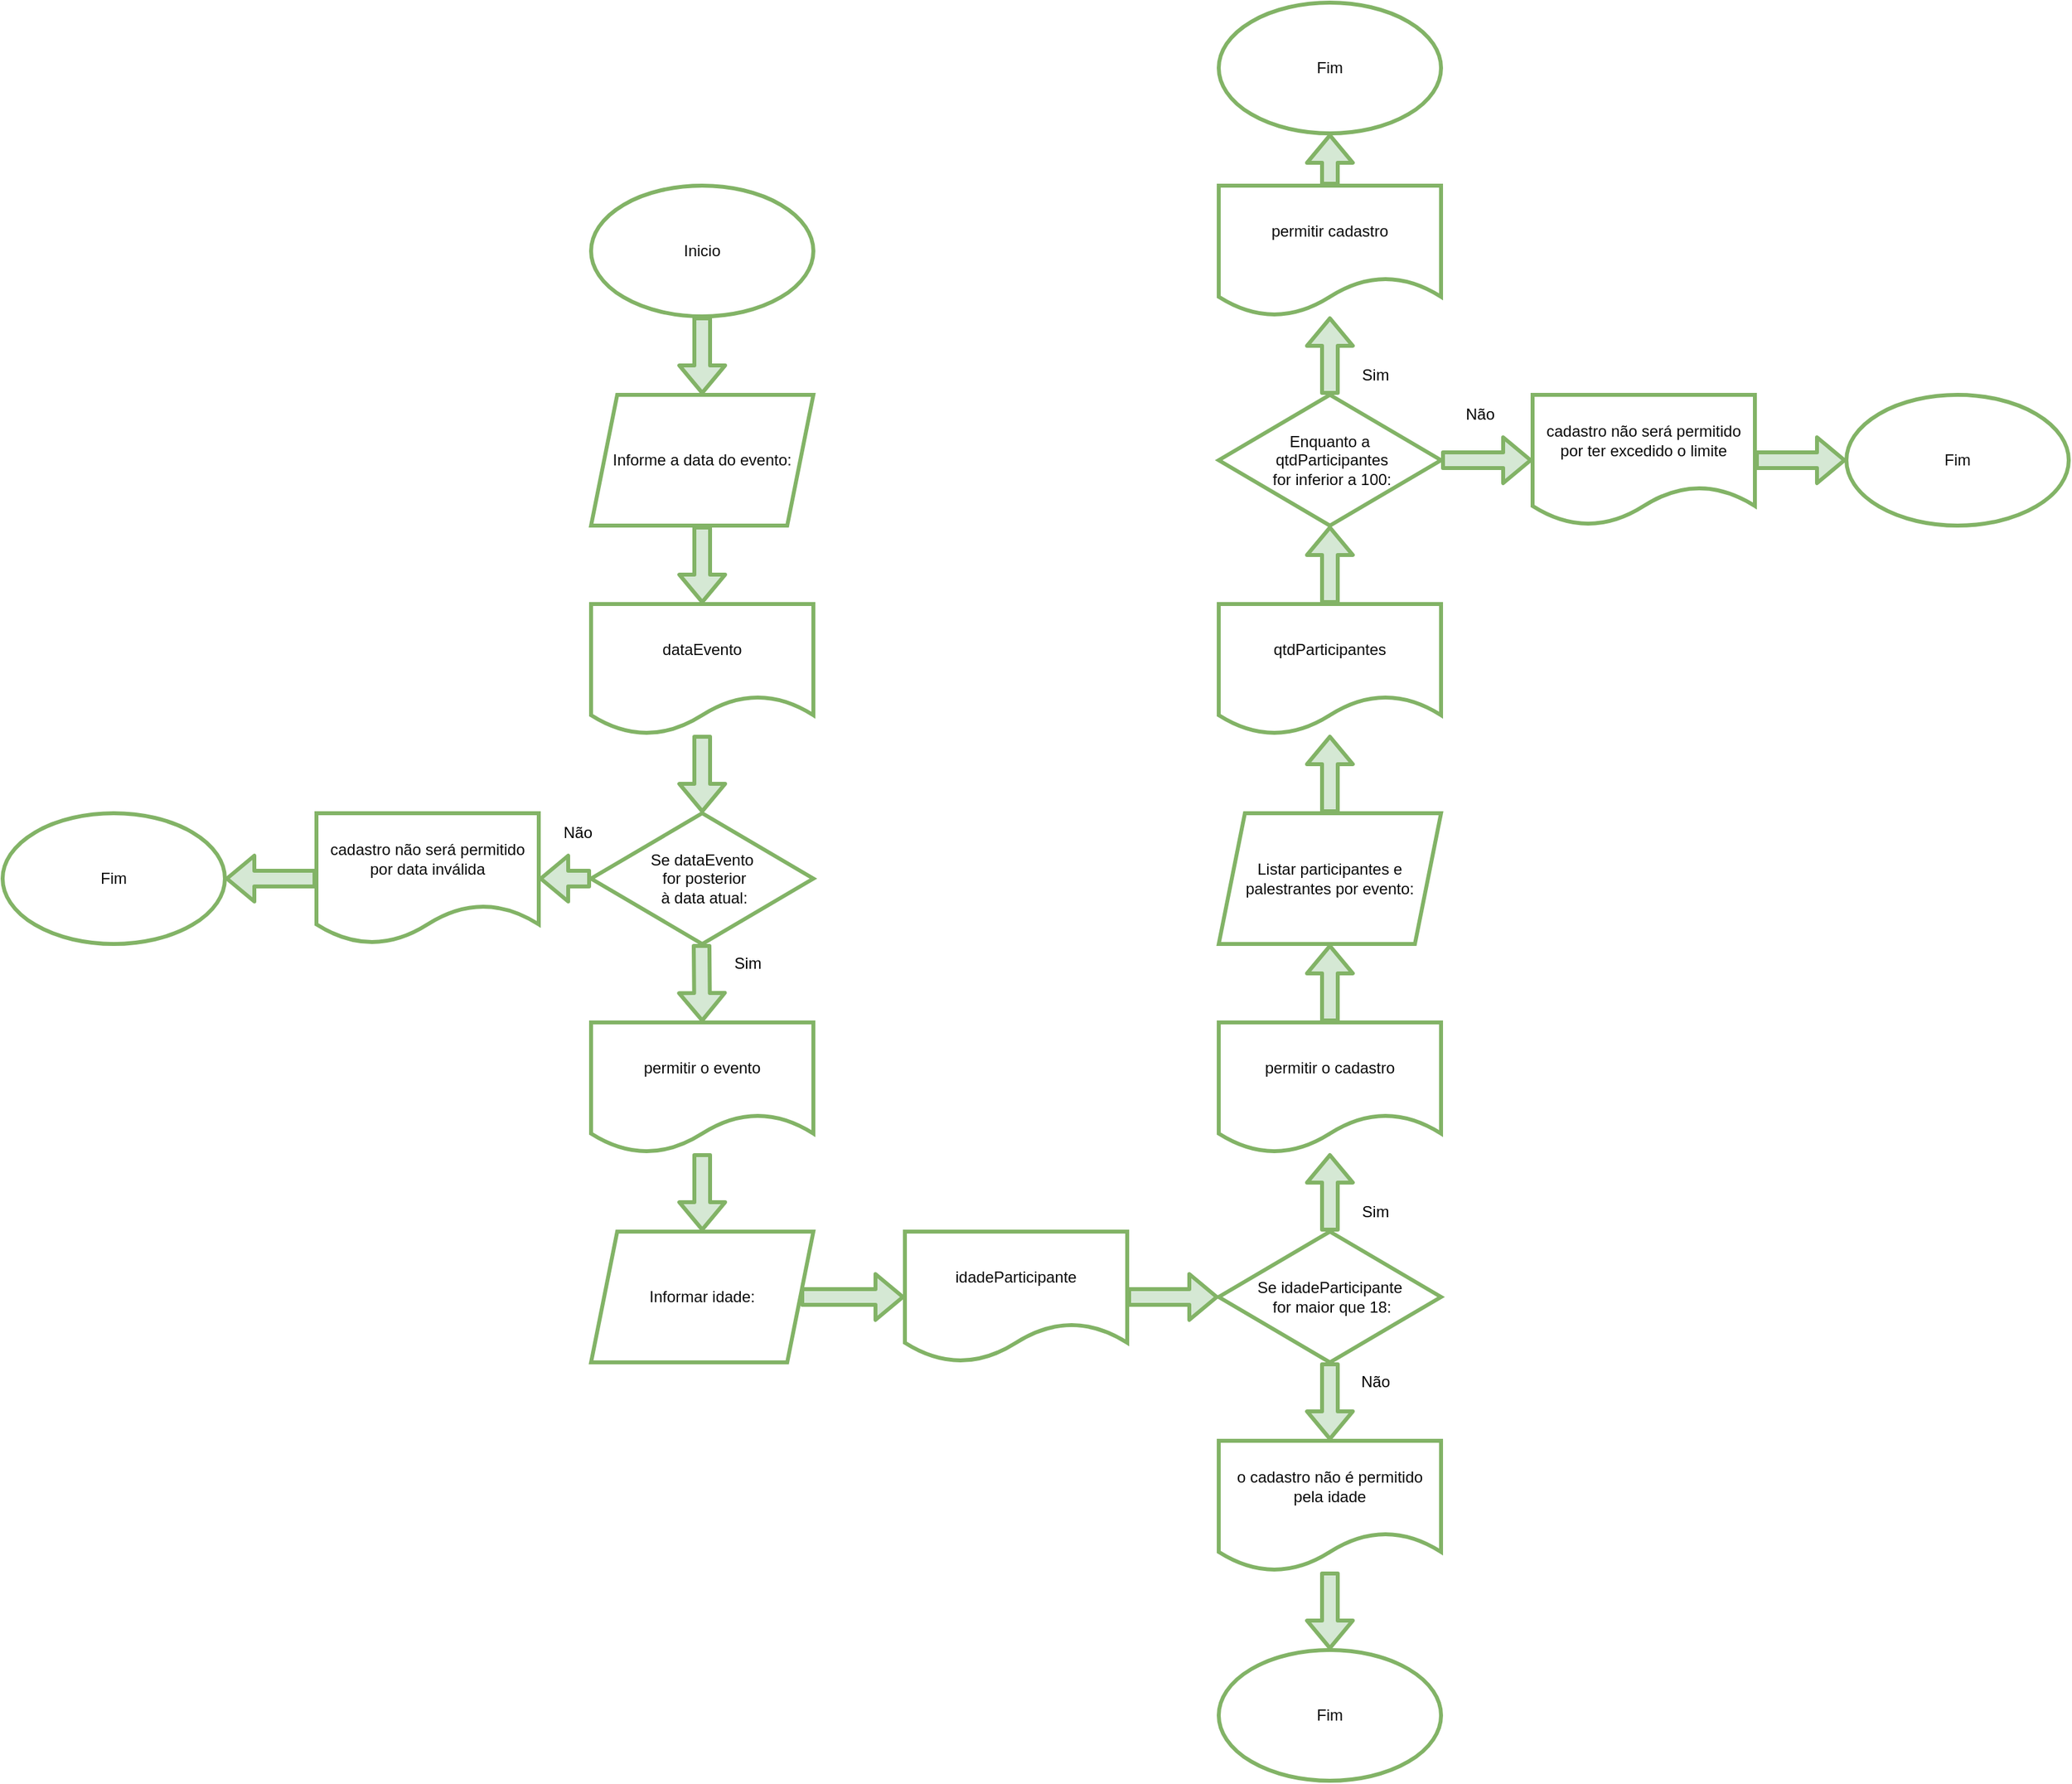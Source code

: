 <mxfile version="20.0.4" type="github">
  <diagram id="HSJ6vDpqChhuZFAxP3Rw" name="Page-1">
    <mxGraphModel dx="4431" dy="2277" grid="1" gridSize="10" guides="1" tooltips="1" connect="1" arrows="1" fold="1" page="0" pageScale="1" pageWidth="827" pageHeight="1169" math="0" shadow="0">
      <root>
        <mxCell id="0" />
        <mxCell id="1" parent="0" />
        <mxCell id="ryRQCTZ5as9w10T39_6p-2" value="Inicio" style="ellipse;whiteSpace=wrap;html=1;rounded=0;fillColor=default;strokeColor=#82b366;fontFamily=Helvetica;fontColor=#0A0A0A;labelBackgroundColor=none;labelBorderColor=none;gradientColor=#ffffff;strokeWidth=3;" parent="1" vertex="1">
          <mxGeometry x="-1760" y="-920" width="170" height="100" as="geometry" />
        </mxCell>
        <mxCell id="ryRQCTZ5as9w10T39_6p-4" value="Informe a data do evento:" style="shape=parallelogram;perimeter=parallelogramPerimeter;whiteSpace=wrap;html=1;fixedSize=1;rounded=0;fillColor=default;strokeColor=#82b366;fontFamily=Helvetica;fontColor=#0A0A0A;labelBackgroundColor=none;labelBorderColor=none;gradientColor=#ffffff;strokeWidth=3;" parent="1" vertex="1">
          <mxGeometry x="-1760" y="-760" width="170" height="100" as="geometry" />
        </mxCell>
        <mxCell id="ryRQCTZ5as9w10T39_6p-6" value="dataEvento" style="shape=document;whiteSpace=wrap;html=1;boundedLbl=1;rounded=0;fillColor=default;strokeColor=#82b366;fontFamily=Helvetica;fontColor=#0A0A0A;labelBackgroundColor=none;labelBorderColor=none;gradientColor=#ffffff;strokeWidth=3;" parent="1" vertex="1">
          <mxGeometry x="-1760" y="-600" width="170" height="100" as="geometry" />
        </mxCell>
        <mxCell id="ryRQCTZ5as9w10T39_6p-7" value="Se dataEvento&lt;br&gt;&amp;nbsp;for posterior&lt;br&gt;&amp;nbsp;à data atual:" style="rhombus;whiteSpace=wrap;html=1;rounded=0;fillColor=default;strokeColor=#82b366;fontFamily=Helvetica;fontColor=#0A0A0A;labelBackgroundColor=none;labelBorderColor=none;gradientColor=#ffffff;strokeWidth=3;" parent="1" vertex="1">
          <mxGeometry x="-1760" y="-440" width="170" height="100" as="geometry" />
        </mxCell>
        <mxCell id="ryRQCTZ5as9w10T39_6p-12" value="permitir o cadastro" style="shape=document;whiteSpace=wrap;html=1;boundedLbl=1;rounded=0;fillColor=default;strokeColor=#82b366;fontFamily=Helvetica;fontColor=#0A0A0A;labelBackgroundColor=none;labelBorderColor=none;gradientColor=#ffffff;strokeWidth=3;" parent="1" vertex="1">
          <mxGeometry x="-1280" y="-280" width="170" height="100" as="geometry" />
        </mxCell>
        <mxCell id="ryRQCTZ5as9w10T39_6p-13" value="permitir o evento" style="shape=document;whiteSpace=wrap;html=1;boundedLbl=1;rounded=0;fillColor=default;strokeColor=#82b366;fontFamily=Helvetica;fontColor=#0A0A0A;labelBackgroundColor=none;labelBorderColor=none;gradientColor=#ffffff;strokeWidth=3;" parent="1" vertex="1">
          <mxGeometry x="-1760" y="-280" width="170" height="100" as="geometry" />
        </mxCell>
        <mxCell id="ryRQCTZ5as9w10T39_6p-20" value="Informar idade:" style="shape=parallelogram;perimeter=parallelogramPerimeter;whiteSpace=wrap;html=1;fixedSize=1;rounded=0;fillColor=default;strokeColor=#82b366;fontFamily=Helvetica;fontColor=#0A0A0A;labelBackgroundColor=none;labelBorderColor=none;gradientColor=#ffffff;strokeWidth=3;" parent="1" vertex="1">
          <mxGeometry x="-1760" y="-120" width="170" height="100" as="geometry" />
        </mxCell>
        <mxCell id="ryRQCTZ5as9w10T39_6p-21" value="idadeParticipante" style="shape=document;whiteSpace=wrap;html=1;boundedLbl=1;rounded=0;fillColor=default;strokeColor=#82b366;fontFamily=Helvetica;fontColor=#0A0A0A;labelBackgroundColor=none;labelBorderColor=none;gradientColor=#ffffff;strokeWidth=3;" parent="1" vertex="1">
          <mxGeometry x="-1520" y="-120" width="170" height="100" as="geometry" />
        </mxCell>
        <mxCell id="ryRQCTZ5as9w10T39_6p-22" value="Se idadeParticipante&lt;br&gt;&amp;nbsp;for maior que 18:" style="rhombus;whiteSpace=wrap;html=1;rounded=0;spacing=2;fillColor=default;strokeColor=#82b366;fontFamily=Helvetica;fontColor=#0A0A0A;labelBackgroundColor=none;labelBorderColor=none;gradientColor=#ffffff;strokeWidth=3;" parent="1" vertex="1">
          <mxGeometry x="-1280" y="-120" width="170" height="100" as="geometry" />
        </mxCell>
        <mxCell id="ryRQCTZ5as9w10T39_6p-23" value="o cadastro não é permitido pela idade" style="shape=document;whiteSpace=wrap;html=1;boundedLbl=1;rounded=0;fillColor=default;strokeColor=#82b366;fontFamily=Helvetica;fontColor=#0A0A0A;labelBackgroundColor=none;labelBorderColor=none;gradientColor=#ffffff;strokeWidth=3;" parent="1" vertex="1">
          <mxGeometry x="-1280" y="40" width="170" height="100" as="geometry" />
        </mxCell>
        <mxCell id="ryRQCTZ5as9w10T39_6p-24" value="cadastro não será permitido por data inválida" style="shape=document;whiteSpace=wrap;html=1;boundedLbl=1;rounded=0;fillColor=default;strokeColor=#82b366;fontFamily=Helvetica;fontColor=#0A0A0A;labelBackgroundColor=none;labelBorderColor=none;gradientColor=#ffffff;strokeWidth=3;" parent="1" vertex="1">
          <mxGeometry x="-1970" y="-440" width="170" height="100" as="geometry" />
        </mxCell>
        <mxCell id="ryRQCTZ5as9w10T39_6p-25" value="Listar participantes e palestrantes por evento:" style="shape=parallelogram;perimeter=parallelogramPerimeter;whiteSpace=wrap;html=1;fixedSize=1;rounded=0;fillColor=default;strokeColor=#82b366;fontFamily=Helvetica;fontColor=#0A0A0A;labelBackgroundColor=none;labelBorderColor=none;gradientColor=#ffffff;strokeWidth=3;" parent="1" vertex="1">
          <mxGeometry x="-1280" y="-440" width="170" height="100" as="geometry" />
        </mxCell>
        <mxCell id="ryRQCTZ5as9w10T39_6p-26" value="qtdParticipantes" style="shape=document;whiteSpace=wrap;html=1;boundedLbl=1;rounded=0;fillColor=default;strokeColor=#82b366;fontFamily=Helvetica;fontColor=#0A0A0A;labelBackgroundColor=none;labelBorderColor=none;gradientColor=#ffffff;strokeWidth=3;" parent="1" vertex="1">
          <mxGeometry x="-1280" y="-600" width="170" height="100" as="geometry" />
        </mxCell>
        <mxCell id="ryRQCTZ5as9w10T39_6p-27" value="Enquanto a&lt;br&gt;&amp;nbsp;qtdParticipantes&lt;br&gt;&amp;nbsp;for inferior a 100:" style="rhombus;whiteSpace=wrap;html=1;rounded=0;fillColor=default;strokeColor=#82b366;fontFamily=Helvetica;fontColor=#0A0A0A;labelBackgroundColor=none;labelBorderColor=none;gradientColor=#ffffff;strokeWidth=3;" parent="1" vertex="1">
          <mxGeometry x="-1280" y="-760" width="170" height="100" as="geometry" />
        </mxCell>
        <mxCell id="ryRQCTZ5as9w10T39_6p-28" value="permitir cadastro" style="shape=document;whiteSpace=wrap;html=1;boundedLbl=1;rounded=0;fillColor=default;strokeColor=#82b366;fontFamily=Helvetica;fontColor=#0A0A0A;labelBackgroundColor=none;labelBorderColor=none;gradientColor=#ffffff;strokeWidth=3;" parent="1" vertex="1">
          <mxGeometry x="-1280" y="-920" width="170" height="100" as="geometry" />
        </mxCell>
        <mxCell id="ryRQCTZ5as9w10T39_6p-29" value="cadastro não será permitido por ter excedido o limite" style="shape=document;whiteSpace=wrap;html=1;boundedLbl=1;rounded=0;fillColor=default;strokeColor=#82b366;fontFamily=Helvetica;fontColor=#0A0A0A;labelBackgroundColor=none;labelBorderColor=none;gradientColor=#ffffff;strokeWidth=3;" parent="1" vertex="1">
          <mxGeometry x="-1040" y="-760" width="170" height="100" as="geometry" />
        </mxCell>
        <mxCell id="ryRQCTZ5as9w10T39_6p-30" value="Fim" style="ellipse;whiteSpace=wrap;html=1;rounded=0;fillColor=default;strokeColor=#82b366;fontFamily=Helvetica;fontColor=#0A0A0A;labelBackgroundColor=none;labelBorderColor=none;gradientColor=#ffffff;strokeWidth=3;" parent="1" vertex="1">
          <mxGeometry x="-1280" y="-1060" width="170" height="100" as="geometry" />
        </mxCell>
        <mxCell id="ryRQCTZ5as9w10T39_6p-31" value="Fim" style="ellipse;whiteSpace=wrap;html=1;rounded=0;fillColor=default;strokeColor=#82b366;fontFamily=Helvetica;fontColor=#0A0A0A;labelBackgroundColor=none;labelBorderColor=none;gradientColor=#ffffff;strokeWidth=3;" parent="1" vertex="1">
          <mxGeometry x="-800" y="-760" width="170" height="100" as="geometry" />
        </mxCell>
        <mxCell id="ryRQCTZ5as9w10T39_6p-32" value="Fim" style="ellipse;whiteSpace=wrap;html=1;rounded=0;fillColor=default;strokeColor=#82b366;fontFamily=Helvetica;fontColor=#0A0A0A;labelBackgroundColor=none;labelBorderColor=none;gradientColor=#ffffff;strokeWidth=3;" parent="1" vertex="1">
          <mxGeometry x="-2210" y="-440" width="170" height="100" as="geometry" />
        </mxCell>
        <mxCell id="ryRQCTZ5as9w10T39_6p-33" value="Fim" style="ellipse;whiteSpace=wrap;html=1;rounded=0;fillColor=default;strokeColor=#82b366;fontColor=#0A0A0A;labelBackgroundColor=none;labelBorderColor=none;gradientColor=#ffffff;strokeWidth=3;" parent="1" vertex="1">
          <mxGeometry x="-1280" y="200" width="170" height="100" as="geometry" />
        </mxCell>
        <mxCell id="ryRQCTZ5as9w10T39_6p-34" value="" style="shape=flexArrow;endArrow=classic;html=1;entryX=0.5;entryY=0;entryDx=0;entryDy=0;fillColor=#d5e8d4;strokeColor=#82b366;fontFamily=Helvetica;fontColor=#0A0A0A;labelBackgroundColor=none;labelBorderColor=none;strokeWidth=3;" parent="1" source="ryRQCTZ5as9w10T39_6p-2" target="ryRQCTZ5as9w10T39_6p-4" edge="1">
          <mxGeometry width="50" height="50" relative="1" as="geometry">
            <mxPoint x="-1675.5" y="-820" as="sourcePoint" />
            <mxPoint x="-1675.5" y="-780" as="targetPoint" />
          </mxGeometry>
        </mxCell>
        <mxCell id="ryRQCTZ5as9w10T39_6p-35" value="" style="shape=flexArrow;endArrow=classic;html=1;entryX=0.5;entryY=0;entryDx=0;entryDy=0;fillColor=#d5e8d4;strokeColor=#82b366;fontFamily=Helvetica;fontColor=#0A0A0A;labelBackgroundColor=none;labelBorderColor=none;strokeWidth=3;" parent="1" source="ryRQCTZ5as9w10T39_6p-4" target="ryRQCTZ5as9w10T39_6p-6" edge="1">
          <mxGeometry width="50" height="50" relative="1" as="geometry">
            <mxPoint x="-1675.5" y="-660" as="sourcePoint" />
            <mxPoint x="-1675.5" y="-620" as="targetPoint" />
          </mxGeometry>
        </mxCell>
        <mxCell id="ryRQCTZ5as9w10T39_6p-36" value="" style="shape=flexArrow;endArrow=classic;html=1;fillColor=#d5e8d4;strokeColor=#82b366;fontFamily=Helvetica;fontColor=#0A0A0A;labelBackgroundColor=none;labelBorderColor=none;strokeWidth=3;" parent="1" source="ryRQCTZ5as9w10T39_6p-6" target="ryRQCTZ5as9w10T39_6p-7" edge="1">
          <mxGeometry width="50" height="50" relative="1" as="geometry">
            <mxPoint x="-1675.5" y="-500" as="sourcePoint" />
            <mxPoint x="-1675.5" y="-460" as="targetPoint" />
          </mxGeometry>
        </mxCell>
        <mxCell id="ryRQCTZ5as9w10T39_6p-37" value="" style="shape=flexArrow;endArrow=classic;html=1;entryX=0.5;entryY=0;entryDx=0;entryDy=0;fillColor=#d5e8d4;strokeColor=#82b366;fontFamily=Helvetica;fontColor=#0A0A0A;labelBackgroundColor=none;labelBorderColor=none;strokeWidth=3;" parent="1" target="ryRQCTZ5as9w10T39_6p-13" edge="1">
          <mxGeometry width="50" height="50" relative="1" as="geometry">
            <mxPoint x="-1675.5" y="-340" as="sourcePoint" />
            <mxPoint x="-1675.5" y="-300" as="targetPoint" />
          </mxGeometry>
        </mxCell>
        <mxCell id="ryRQCTZ5as9w10T39_6p-38" value="" style="shape=flexArrow;endArrow=classic;html=1;entryX=1;entryY=0.5;entryDx=0;entryDy=0;fillColor=#d5e8d4;strokeColor=#82b366;fontFamily=Helvetica;fontColor=#0A0A0A;labelBackgroundColor=none;labelBorderColor=none;strokeWidth=3;" parent="1" source="ryRQCTZ5as9w10T39_6p-7" target="ryRQCTZ5as9w10T39_6p-24" edge="1">
          <mxGeometry width="50" height="50" relative="1" as="geometry">
            <mxPoint x="-1760" y="-390" as="sourcePoint" />
            <mxPoint x="-1761" y="-350" as="targetPoint" />
          </mxGeometry>
        </mxCell>
        <mxCell id="ryRQCTZ5as9w10T39_6p-40" value="" style="shape=flexArrow;endArrow=classic;html=1;fillColor=#d5e8d4;strokeColor=#82b366;fontFamily=Helvetica;fontColor=#0A0A0A;labelBackgroundColor=none;labelBorderColor=none;strokeWidth=3;" parent="1" source="ryRQCTZ5as9w10T39_6p-24" target="ryRQCTZ5as9w10T39_6p-32" edge="1">
          <mxGeometry width="50" height="50" relative="1" as="geometry">
            <mxPoint x="-1980" y="-400" as="sourcePoint" />
            <mxPoint x="-2020" y="-400" as="targetPoint" />
          </mxGeometry>
        </mxCell>
        <mxCell id="ryRQCTZ5as9w10T39_6p-41" value="" style="shape=flexArrow;endArrow=classic;html=1;fillColor=#d5e8d4;strokeColor=#82b366;fontFamily=Helvetica;fontColor=#0A0A0A;labelBackgroundColor=none;labelBorderColor=none;strokeWidth=3;" parent="1" source="ryRQCTZ5as9w10T39_6p-13" target="ryRQCTZ5as9w10T39_6p-20" edge="1">
          <mxGeometry width="50" height="50" relative="1" as="geometry">
            <mxPoint x="-1675.5" y="-190" as="sourcePoint" />
            <mxPoint x="-1675" y="-130" as="targetPoint" />
          </mxGeometry>
        </mxCell>
        <mxCell id="ryRQCTZ5as9w10T39_6p-42" value="" style="shape=flexArrow;endArrow=classic;html=1;fillColor=#d5e8d4;strokeColor=#82b366;fontFamily=Helvetica;fontColor=#0A0A0A;labelBackgroundColor=none;labelBorderColor=none;strokeWidth=3;" parent="1" source="ryRQCTZ5as9w10T39_6p-20" target="ryRQCTZ5as9w10T39_6p-21" edge="1">
          <mxGeometry width="50" height="50" relative="1" as="geometry">
            <mxPoint x="-1570" y="-80" as="sourcePoint" />
            <mxPoint x="-1570" y="-20" as="targetPoint" />
          </mxGeometry>
        </mxCell>
        <mxCell id="ryRQCTZ5as9w10T39_6p-43" value="" style="shape=flexArrow;endArrow=classic;html=1;fillColor=#d5e8d4;strokeColor=#82b366;fontFamily=Helvetica;fontColor=#0A0A0A;labelBackgroundColor=none;labelBorderColor=none;strokeWidth=3;" parent="1" source="ryRQCTZ5as9w10T39_6p-21" target="ryRQCTZ5as9w10T39_6p-22" edge="1">
          <mxGeometry width="50" height="50" relative="1" as="geometry">
            <mxPoint x="-1340" y="-20" as="sourcePoint" />
            <mxPoint x="-1260" y="-20" as="targetPoint" />
          </mxGeometry>
        </mxCell>
        <mxCell id="ryRQCTZ5as9w10T39_6p-44" value="" style="shape=flexArrow;endArrow=classic;html=1;fillColor=#d5e8d4;strokeColor=#82b366;fontFamily=Helvetica;fontColor=#0A0A0A;labelBackgroundColor=none;labelBorderColor=none;strokeWidth=3;" parent="1" source="ryRQCTZ5as9w10T39_6p-22" target="ryRQCTZ5as9w10T39_6p-23" edge="1">
          <mxGeometry width="50" height="50" relative="1" as="geometry">
            <mxPoint x="-1340" y="-60" as="sourcePoint" />
            <mxPoint x="-1270" y="-60" as="targetPoint" />
          </mxGeometry>
        </mxCell>
        <mxCell id="ryRQCTZ5as9w10T39_6p-46" value="" style="shape=flexArrow;endArrow=classic;html=1;fillColor=#d5e8d4;strokeColor=#82b366;fontFamily=Helvetica;fontColor=#0A0A0A;labelBackgroundColor=none;labelBorderColor=none;strokeWidth=3;" parent="1" source="ryRQCTZ5as9w10T39_6p-22" target="ryRQCTZ5as9w10T39_6p-12" edge="1">
          <mxGeometry width="50" height="50" relative="1" as="geometry">
            <mxPoint x="-1240" y="-160" as="sourcePoint" />
            <mxPoint x="-1170" y="-160" as="targetPoint" />
          </mxGeometry>
        </mxCell>
        <mxCell id="ryRQCTZ5as9w10T39_6p-47" value="" style="shape=flexArrow;endArrow=classic;html=1;fillColor=#d5e8d4;strokeColor=#82b366;fontFamily=Helvetica;fontColor=#0A0A0A;labelBackgroundColor=none;labelBorderColor=none;strokeWidth=3;" parent="1" source="ryRQCTZ5as9w10T39_6p-12" target="ryRQCTZ5as9w10T39_6p-25" edge="1">
          <mxGeometry width="50" height="50" relative="1" as="geometry">
            <mxPoint x="-1200" y="-280" as="sourcePoint" />
            <mxPoint x="-1200" y="-340" as="targetPoint" />
          </mxGeometry>
        </mxCell>
        <mxCell id="ryRQCTZ5as9w10T39_6p-48" value="" style="shape=flexArrow;endArrow=classic;html=1;fillColor=#d5e8d4;strokeColor=#82b366;fontFamily=Helvetica;fontColor=#0A0A0A;labelBackgroundColor=none;labelBorderColor=none;strokeWidth=3;" parent="1" source="ryRQCTZ5as9w10T39_6p-25" target="ryRQCTZ5as9w10T39_6p-26" edge="1">
          <mxGeometry width="50" height="50" relative="1" as="geometry">
            <mxPoint x="-1175" y="-100" as="sourcePoint" />
            <mxPoint x="-1175" y="-160" as="targetPoint" />
          </mxGeometry>
        </mxCell>
        <mxCell id="ryRQCTZ5as9w10T39_6p-49" value="" style="shape=flexArrow;endArrow=classic;html=1;fillColor=#d5e8d4;strokeColor=#82b366;fontFamily=Helvetica;fontColor=#0A0A0A;labelBackgroundColor=none;labelBorderColor=none;strokeWidth=3;" parent="1" source="ryRQCTZ5as9w10T39_6p-26" target="ryRQCTZ5as9w10T39_6p-27" edge="1">
          <mxGeometry width="50" height="50" relative="1" as="geometry">
            <mxPoint x="-1185" y="-430" as="sourcePoint" />
            <mxPoint x="-1185" y="-490" as="targetPoint" />
          </mxGeometry>
        </mxCell>
        <mxCell id="ryRQCTZ5as9w10T39_6p-50" value="" style="shape=flexArrow;endArrow=classic;html=1;fillColor=#d5e8d4;strokeColor=#82b366;fontFamily=Helvetica;fontColor=#0A0A0A;labelBackgroundColor=none;labelBorderColor=none;strokeWidth=3;" parent="1" source="ryRQCTZ5as9w10T39_6p-27" target="ryRQCTZ5as9w10T39_6p-29" edge="1">
          <mxGeometry width="50" height="50" relative="1" as="geometry">
            <mxPoint x="-1175" y="-420" as="sourcePoint" />
            <mxPoint x="-1175" y="-480" as="targetPoint" />
          </mxGeometry>
        </mxCell>
        <mxCell id="ryRQCTZ5as9w10T39_6p-51" value="" style="shape=flexArrow;endArrow=classic;html=1;fillColor=#d5e8d4;strokeColor=#82b366;fontFamily=Helvetica;fontColor=#0A0A0A;labelBackgroundColor=none;labelBorderColor=none;strokeWidth=3;" parent="1" source="ryRQCTZ5as9w10T39_6p-29" target="ryRQCTZ5as9w10T39_6p-31" edge="1">
          <mxGeometry width="50" height="50" relative="1" as="geometry">
            <mxPoint x="-1100" y="-700" as="sourcePoint" />
            <mxPoint x="-1030" y="-700" as="targetPoint" />
          </mxGeometry>
        </mxCell>
        <mxCell id="ryRQCTZ5as9w10T39_6p-52" value="" style="shape=flexArrow;endArrow=classic;html=1;fillColor=#d5e8d4;strokeColor=#82b366;fontFamily=Helvetica;fontColor=#0A0A0A;labelBackgroundColor=none;labelBorderColor=none;strokeWidth=3;" parent="1" source="ryRQCTZ5as9w10T39_6p-27" target="ryRQCTZ5as9w10T39_6p-28" edge="1">
          <mxGeometry width="50" height="50" relative="1" as="geometry">
            <mxPoint x="-1185" y="-590" as="sourcePoint" />
            <mxPoint x="-1185" y="-650" as="targetPoint" />
          </mxGeometry>
        </mxCell>
        <mxCell id="ryRQCTZ5as9w10T39_6p-53" value="" style="shape=flexArrow;endArrow=classic;html=1;fillColor=#d5e8d4;strokeColor=#82b366;fontFamily=Helvetica;fontColor=#0A0A0A;labelBackgroundColor=none;labelBorderColor=none;strokeWidth=3;" parent="1" source="ryRQCTZ5as9w10T39_6p-28" target="ryRQCTZ5as9w10T39_6p-30" edge="1">
          <mxGeometry width="50" height="50" relative="1" as="geometry">
            <mxPoint x="-1175" y="-580" as="sourcePoint" />
            <mxPoint x="-1175" y="-640" as="targetPoint" />
          </mxGeometry>
        </mxCell>
        <mxCell id="ryRQCTZ5as9w10T39_6p-54" value="" style="shape=flexArrow;endArrow=classic;html=1;fillColor=#d5e8d4;strokeColor=#82b366;fontFamily=Helvetica;fontColor=#0A0A0A;labelBackgroundColor=none;labelBorderColor=none;strokeWidth=3;" parent="1" source="ryRQCTZ5as9w10T39_6p-23" target="ryRQCTZ5as9w10T39_6p-33" edge="1">
          <mxGeometry width="50" height="50" relative="1" as="geometry">
            <mxPoint x="-1185" y="-10" as="sourcePoint" />
            <mxPoint x="-1185" y="50" as="targetPoint" />
          </mxGeometry>
        </mxCell>
        <mxCell id="SyRTV7ZNQS9phIxTbbTm-1" value="Não" style="text;html=1;strokeColor=none;fillColor=none;align=center;verticalAlign=middle;whiteSpace=wrap;rounded=0;" vertex="1" parent="1">
          <mxGeometry x="-1800" y="-440" width="60" height="30" as="geometry" />
        </mxCell>
        <mxCell id="SyRTV7ZNQS9phIxTbbTm-2" value="Sim" style="text;html=1;strokeColor=none;fillColor=none;align=center;verticalAlign=middle;whiteSpace=wrap;rounded=0;" vertex="1" parent="1">
          <mxGeometry x="-1670" y="-340" width="60" height="30" as="geometry" />
        </mxCell>
        <mxCell id="SyRTV7ZNQS9phIxTbbTm-3" value="Não" style="text;html=1;strokeColor=none;fillColor=none;align=center;verticalAlign=middle;whiteSpace=wrap;rounded=0;" vertex="1" parent="1">
          <mxGeometry x="-1190" y="-20" width="60" height="30" as="geometry" />
        </mxCell>
        <mxCell id="SyRTV7ZNQS9phIxTbbTm-4" value="Não" style="text;html=1;strokeColor=none;fillColor=none;align=center;verticalAlign=middle;whiteSpace=wrap;rounded=0;" vertex="1" parent="1">
          <mxGeometry x="-1110" y="-760" width="60" height="30" as="geometry" />
        </mxCell>
        <mxCell id="SyRTV7ZNQS9phIxTbbTm-5" value="Sim" style="text;html=1;strokeColor=none;fillColor=none;align=center;verticalAlign=middle;whiteSpace=wrap;rounded=0;" vertex="1" parent="1">
          <mxGeometry x="-1190" y="-790" width="60" height="30" as="geometry" />
        </mxCell>
        <mxCell id="SyRTV7ZNQS9phIxTbbTm-6" value="Sim" style="text;html=1;strokeColor=none;fillColor=none;align=center;verticalAlign=middle;whiteSpace=wrap;rounded=0;" vertex="1" parent="1">
          <mxGeometry x="-1190" y="-150" width="60" height="30" as="geometry" />
        </mxCell>
      </root>
    </mxGraphModel>
  </diagram>
</mxfile>
